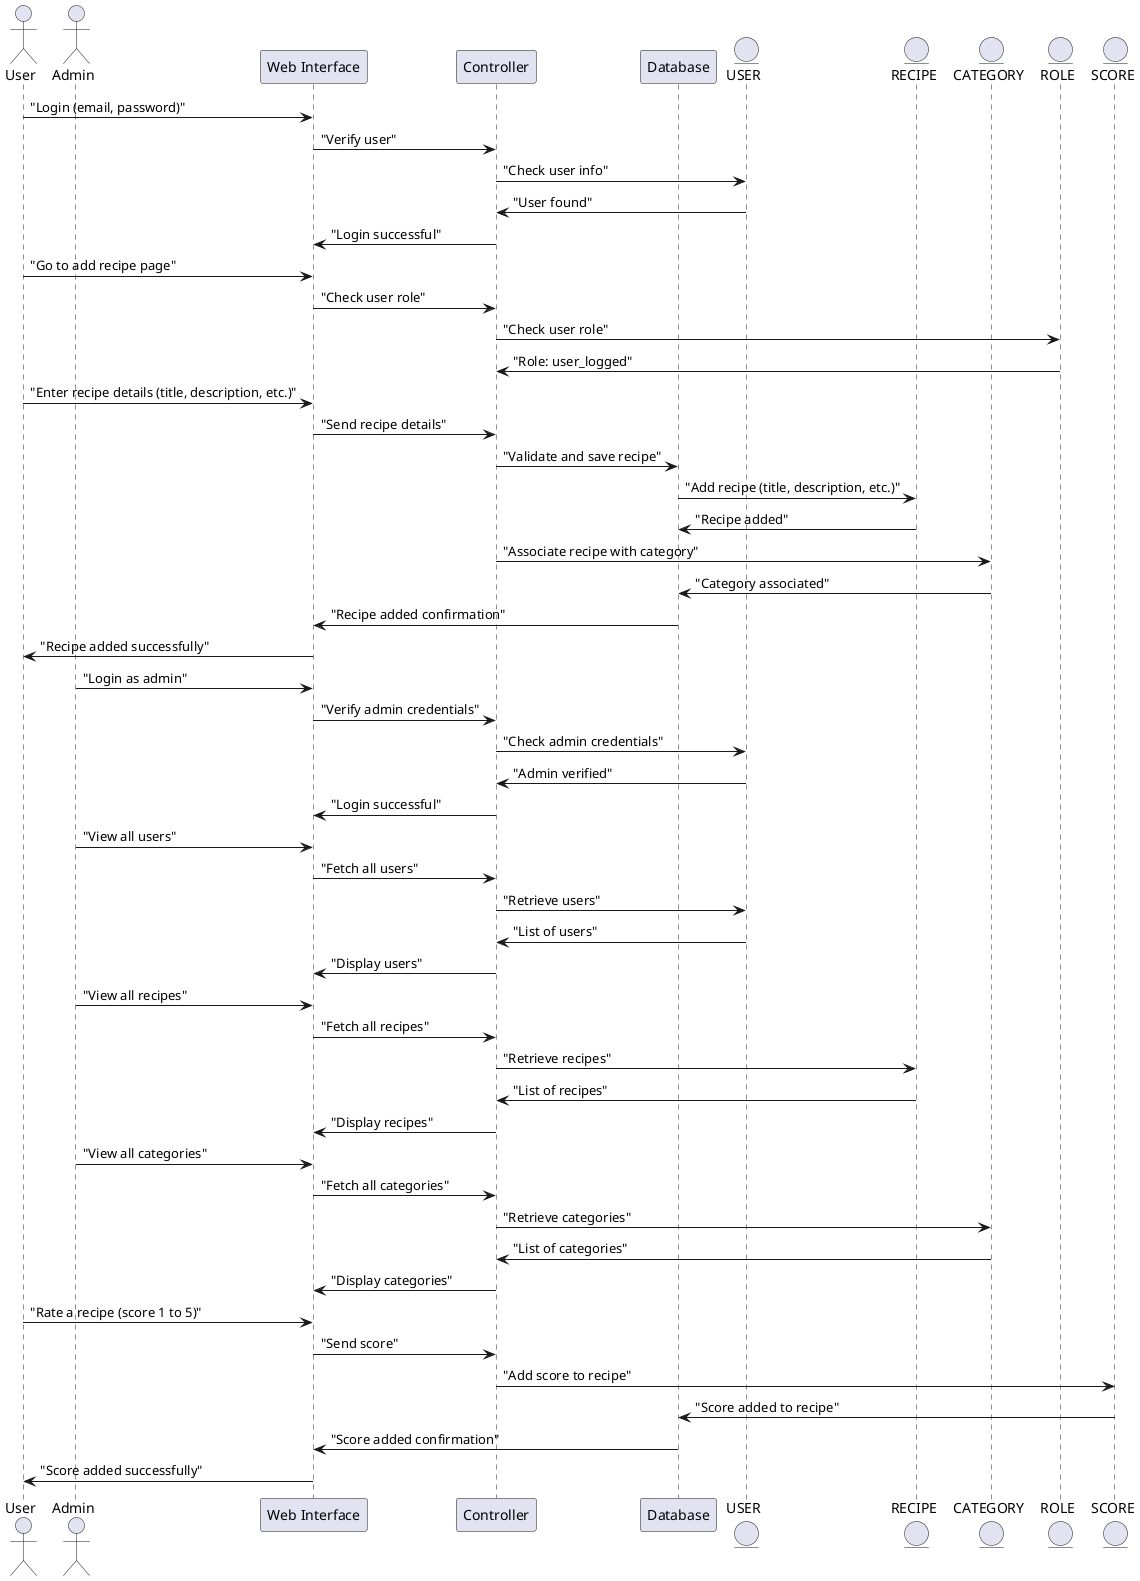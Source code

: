 @startuml
actor "User" as User
actor "Admin" as Admin
participant "Web Interface" as Web
participant "Controller" as Controller
participant "Database" as DB
entity "USER" as UserDB
entity "RECIPE" as RecipeDB
entity "CATEGORY" as CategoryDB
entity "ROLE" as RoleDB
entity "SCORE" as ScoreDB

' Interaction 1: The user logs in
User -> Web : "Login (email, password)"
Web -> Controller : "Verify user"
Controller -> UserDB : "Check user info"
UserDB -> Controller : "User found"
Controller -> Web : "Login successful"

' Interaction 2: The user accesses the add recipe page
User -> Web : "Go to add recipe page"
Web -> Controller : "Check user role"
Controller -> RoleDB : "Check user role"
RoleDB -> Controller : "Role: user_logged"

' Interaction 3: The user enters the recipe information
User -> Web : "Enter recipe details (title, description, etc.)"
Web -> Controller : "Send recipe details"
Controller -> DB : "Validate and save recipe"
DB -> RecipeDB : "Add recipe (title, description, etc.)"
RecipeDB -> DB : "Recipe added"

' Interaction 4: Associate the recipe with a category
Controller -> CategoryDB : "Associate recipe with category"
CategoryDB -> DB : "Category associated"
DB -> Web : "Recipe added confirmation"

' Interaction 5: The web interface confirms the recipe addition
Web -> User : "Recipe added successfully"

' Admin checks users, recipes, and categories
Admin -> Web : "Login as admin"
Web -> Controller : "Verify admin credentials"
Controller -> UserDB : "Check admin credentials"
UserDB -> Controller : "Admin verified"
Controller -> Web : "Login successful"

Admin -> Web : "View all users"
Web -> Controller : "Fetch all users"
Controller -> UserDB : "Retrieve users"
UserDB -> Controller : "List of users"
Controller -> Web : "Display users"

Admin -> Web : "View all recipes"
Web -> Controller : "Fetch all recipes"
Controller -> RecipeDB : "Retrieve recipes"
RecipeDB -> Controller : "List of recipes"
Controller -> Web : "Display recipes"

Admin -> Web : "View all categories"
Web -> Controller : "Fetch all categories"
Controller -> CategoryDB : "Retrieve categories"
CategoryDB -> Controller : "List of categories"
Controller -> Web : "Display categories"

' Interaction 6: User adds a score to a recipe
User -> Web : "Rate a recipe (score 1 to 5)"
Web -> Controller : "Send score"
Controller -> ScoreDB : "Add score to recipe"
ScoreDB -> DB : "Score added to recipe"
DB -> Web : "Score added confirmation"
Web -> User : "Score added successfully"
@enduml